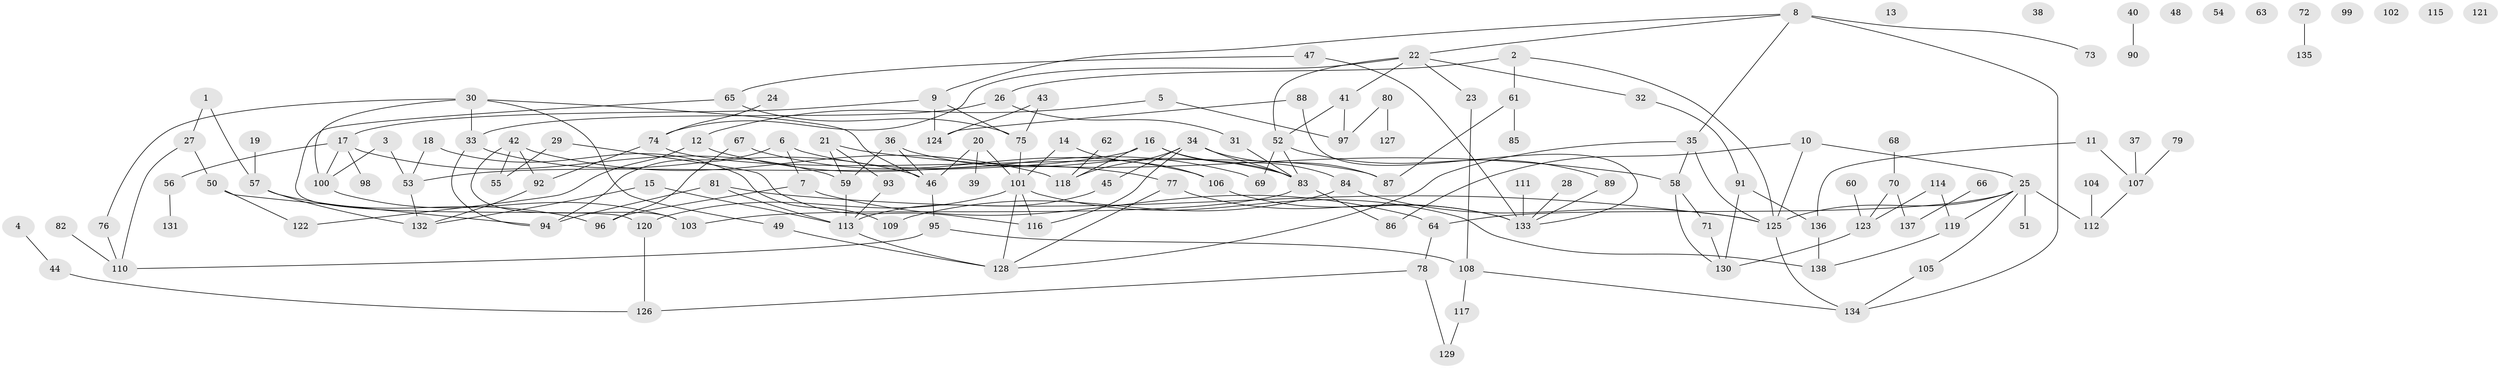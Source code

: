 // coarse degree distribution, {5: 0.07246376811594203, 9: 0.028985507246376812, 2: 0.13043478260869565, 1: 0.15942028985507245, 3: 0.2608695652173913, 4: 0.08695652173913043, 13: 0.014492753623188406, 6: 0.043478260869565216, 0: 0.15942028985507245, 12: 0.014492753623188406, 7: 0.014492753623188406, 8: 0.014492753623188406}
// Generated by graph-tools (version 1.1) at 2025/16/03/04/25 18:16:33]
// undirected, 138 vertices, 183 edges
graph export_dot {
graph [start="1"]
  node [color=gray90,style=filled];
  1;
  2;
  3;
  4;
  5;
  6;
  7;
  8;
  9;
  10;
  11;
  12;
  13;
  14;
  15;
  16;
  17;
  18;
  19;
  20;
  21;
  22;
  23;
  24;
  25;
  26;
  27;
  28;
  29;
  30;
  31;
  32;
  33;
  34;
  35;
  36;
  37;
  38;
  39;
  40;
  41;
  42;
  43;
  44;
  45;
  46;
  47;
  48;
  49;
  50;
  51;
  52;
  53;
  54;
  55;
  56;
  57;
  58;
  59;
  60;
  61;
  62;
  63;
  64;
  65;
  66;
  67;
  68;
  69;
  70;
  71;
  72;
  73;
  74;
  75;
  76;
  77;
  78;
  79;
  80;
  81;
  82;
  83;
  84;
  85;
  86;
  87;
  88;
  89;
  90;
  91;
  92;
  93;
  94;
  95;
  96;
  97;
  98;
  99;
  100;
  101;
  102;
  103;
  104;
  105;
  106;
  107;
  108;
  109;
  110;
  111;
  112;
  113;
  114;
  115;
  116;
  117;
  118;
  119;
  120;
  121;
  122;
  123;
  124;
  125;
  126;
  127;
  128;
  129;
  130;
  131;
  132;
  133;
  134;
  135;
  136;
  137;
  138;
  1 -- 27;
  1 -- 57;
  2 -- 26;
  2 -- 61;
  2 -- 125;
  3 -- 53;
  3 -- 100;
  4 -- 44;
  5 -- 12;
  5 -- 97;
  6 -- 7;
  6 -- 69;
  6 -- 94;
  7 -- 64;
  7 -- 96;
  8 -- 9;
  8 -- 22;
  8 -- 35;
  8 -- 73;
  8 -- 134;
  9 -- 17;
  9 -- 75;
  9 -- 124;
  10 -- 25;
  10 -- 86;
  10 -- 125;
  11 -- 107;
  11 -- 136;
  12 -- 77;
  12 -- 122;
  14 -- 101;
  14 -- 106;
  15 -- 113;
  15 -- 132;
  16 -- 53;
  16 -- 83;
  16 -- 84;
  16 -- 118;
  17 -- 56;
  17 -- 59;
  17 -- 98;
  17 -- 100;
  18 -- 53;
  18 -- 109;
  19 -- 57;
  20 -- 39;
  20 -- 46;
  20 -- 101;
  21 -- 58;
  21 -- 59;
  21 -- 93;
  22 -- 23;
  22 -- 32;
  22 -- 41;
  22 -- 52;
  22 -- 74;
  23 -- 108;
  24 -- 74;
  25 -- 51;
  25 -- 64;
  25 -- 105;
  25 -- 112;
  25 -- 119;
  25 -- 125;
  26 -- 31;
  26 -- 33;
  27 -- 50;
  27 -- 110;
  28 -- 133;
  29 -- 55;
  29 -- 116;
  30 -- 33;
  30 -- 46;
  30 -- 49;
  30 -- 76;
  30 -- 100;
  31 -- 83;
  32 -- 91;
  33 -- 46;
  33 -- 94;
  34 -- 45;
  34 -- 83;
  34 -- 87;
  34 -- 116;
  34 -- 118;
  35 -- 58;
  35 -- 125;
  35 -- 128;
  36 -- 46;
  36 -- 59;
  36 -- 83;
  37 -- 107;
  40 -- 90;
  41 -- 52;
  41 -- 97;
  42 -- 55;
  42 -- 92;
  42 -- 103;
  42 -- 118;
  43 -- 75;
  43 -- 124;
  44 -- 126;
  45 -- 113;
  46 -- 95;
  47 -- 65;
  47 -- 133;
  49 -- 128;
  50 -- 94;
  50 -- 122;
  52 -- 69;
  52 -- 83;
  52 -- 89;
  53 -- 132;
  56 -- 131;
  57 -- 96;
  57 -- 132;
  58 -- 71;
  58 -- 130;
  59 -- 113;
  60 -- 123;
  61 -- 85;
  61 -- 87;
  62 -- 118;
  64 -- 78;
  65 -- 75;
  65 -- 120;
  66 -- 137;
  67 -- 96;
  67 -- 106;
  68 -- 70;
  70 -- 123;
  70 -- 137;
  71 -- 130;
  72 -- 135;
  74 -- 87;
  74 -- 92;
  75 -- 101;
  76 -- 110;
  77 -- 128;
  77 -- 133;
  78 -- 126;
  78 -- 129;
  79 -- 107;
  80 -- 97;
  80 -- 127;
  81 -- 94;
  81 -- 113;
  81 -- 125;
  82 -- 110;
  83 -- 86;
  83 -- 103;
  84 -- 109;
  84 -- 125;
  88 -- 124;
  88 -- 133;
  89 -- 133;
  91 -- 130;
  91 -- 136;
  92 -- 132;
  93 -- 113;
  95 -- 108;
  95 -- 110;
  100 -- 103;
  101 -- 116;
  101 -- 120;
  101 -- 128;
  101 -- 138;
  104 -- 112;
  105 -- 134;
  106 -- 133;
  107 -- 112;
  108 -- 117;
  108 -- 134;
  111 -- 133;
  113 -- 128;
  114 -- 119;
  114 -- 123;
  117 -- 129;
  119 -- 138;
  120 -- 126;
  123 -- 130;
  125 -- 134;
  136 -- 138;
}

